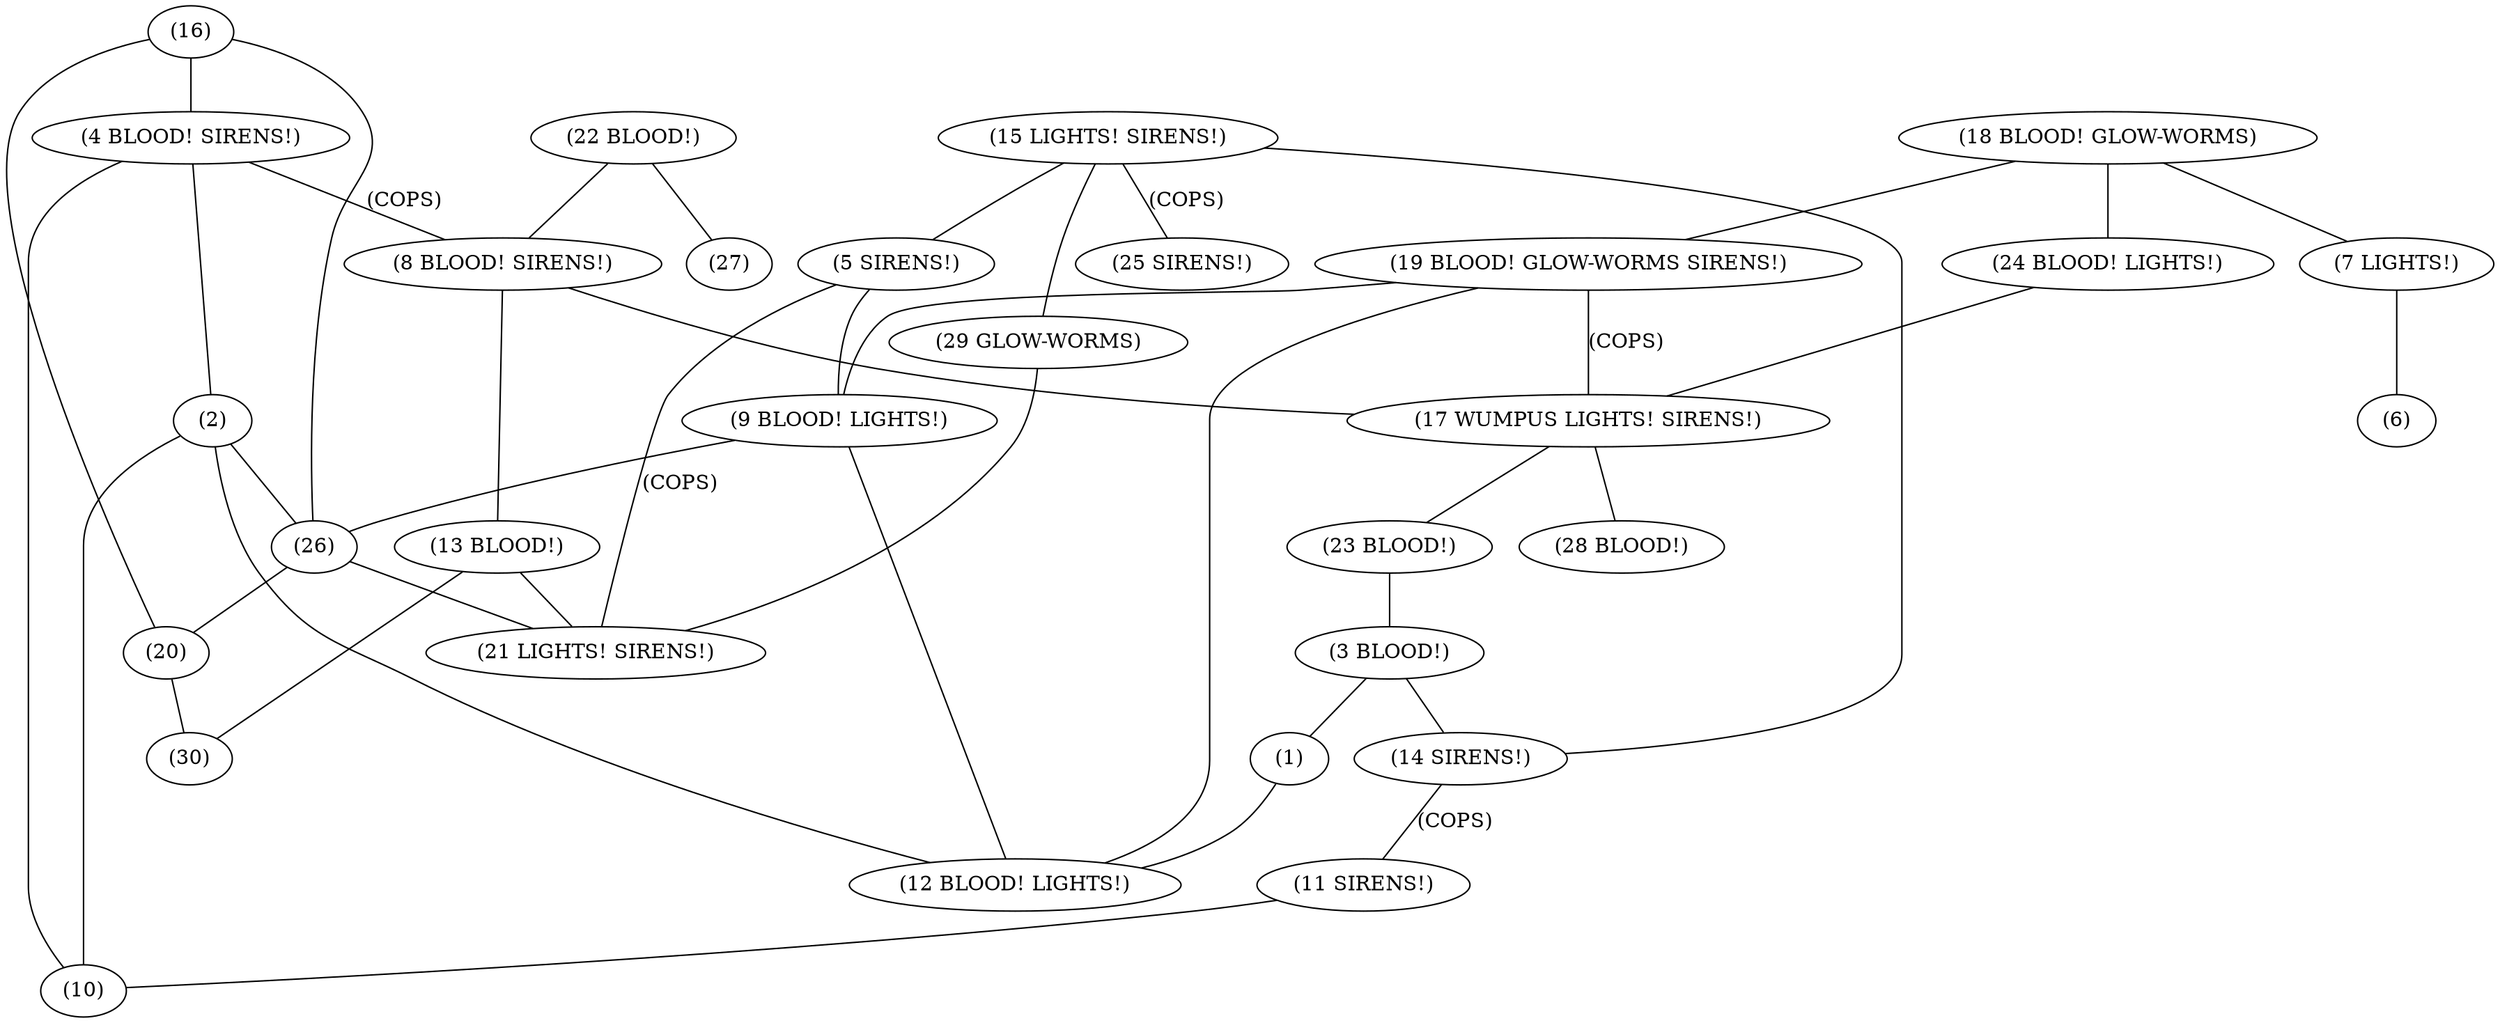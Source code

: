 graph{
1[label="(1)"];
2[label="(2)"];
3[label="(3 BLOOD!)"];
4[label="(4 BLOOD! SIRENS!)"];
5[label="(5 SIRENS!)"];
6[label="(6)"];
7[label="(7 LIGHTS!)"];
8[label="(8 BLOOD! SIRENS!)"];
9[label="(9 BLOOD! LIGHTS!)"];
10[label="(10)"];
11[label="(11 SIRENS!)"];
12[label="(12 BLOOD! LIGHTS!)"];
13[label="(13 BLOOD!)"];
14[label="(14 SIRENS!)"];
15[label="(15 LIGHTS! SIRENS!)"];
16[label="(16)"];
17[label="(17 WUMPUS LIGHTS! SIRENS!)"];
18[label="(18 BLOOD! GLOW-WORMS)"];
19[label="(19 BLOOD! GLOW-WORMS SIRENS!)"];
20[label="(20)"];
21[label="(21 LIGHTS! SIRENS!)"];
22[label="(22 BLOOD!)"];
23[label="(23 BLOOD!)"];
24[label="(24 BLOOD! LIGHTS!)"];
25[label="(25 SIRENS!)"];
26[label="(26)"];
27[label="(27)"];
28[label="(28 BLOOD!)"];
29[label="(29 GLOW-WORMS)"];
30[label="(30)"];
7--6[label=""];
20--30[label=""];
11--10[label=""];
14--11[label="(COPS)"];
13--30[label=""];
13--21[label=""];
26--20[label=""];
26--21[label=""];
1--12[label=""];
3--14[label=""];
3--1[label=""];
23--3[label=""];
9--12[label=""];
9--26[label=""];
5--21[label="(COPS)"];
5--9[label=""];
17--23[label=""];
17--28[label=""];
24--17[label=""];
2--10[label=""];
2--12[label=""];
2--26[label=""];
19--17[label="(COPS)"];
19--9[label=""];
19--12[label=""];
18--7[label=""];
18--24[label=""];
18--19[label=""];
8--13[label=""];
8--17[label=""];
22--27[label=""];
22--8[label=""];
4--8[label="(COPS)"];
4--10[label=""];
4--2[label=""];
16--26[label=""];
16--20[label=""];
16--4[label=""];
29--21[label=""];
15--5[label=""];
15--14[label=""];
15--25[label="(COPS)"];
15--29[label=""];}